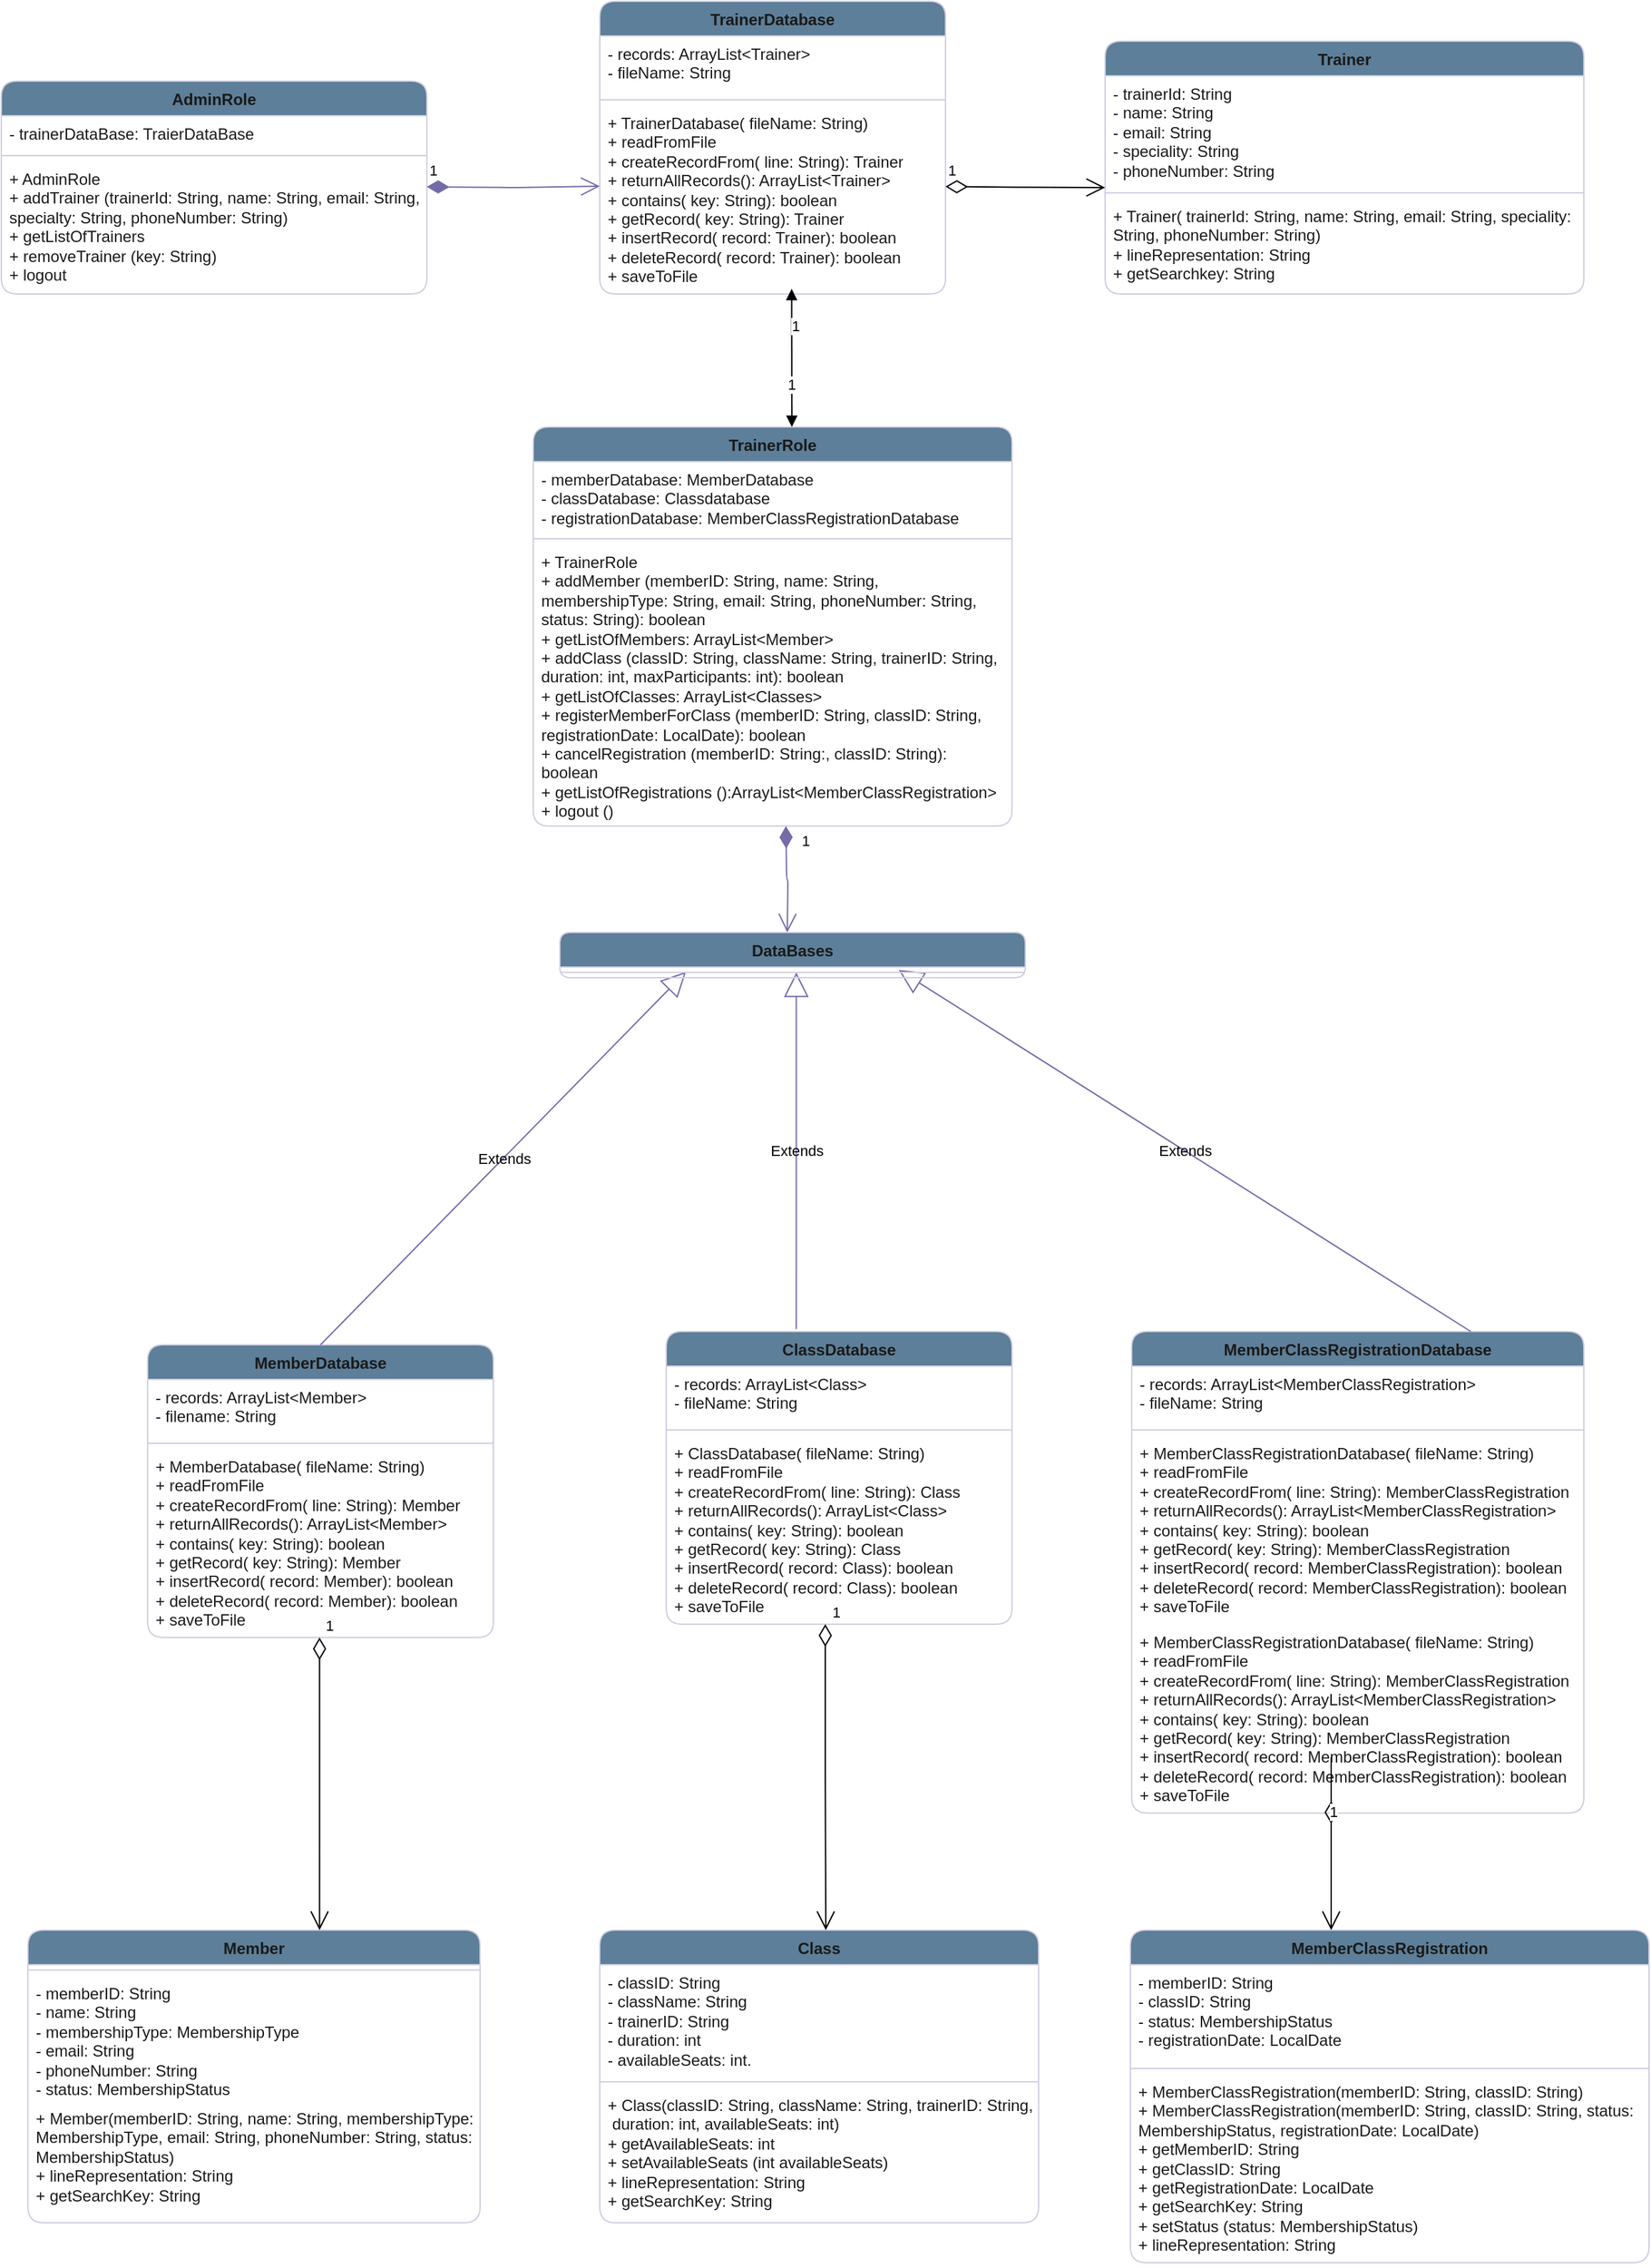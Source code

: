 <mxfile version="24.8.3">
  <diagram name="Page-1" id="uNXpM8GX55VVOr5tb7Le">
    <mxGraphModel dx="2327" dy="796" grid="1" gridSize="10" guides="1" tooltips="1" connect="1" arrows="1" fold="1" page="1" pageScale="1" pageWidth="827" pageHeight="1169" math="0" shadow="0">
      <root>
        <mxCell id="0" />
        <mxCell id="1" parent="0" />
        <mxCell id="aKMdua-5Uy_HJUvLc1qy-1" value="Trainer" style="swimlane;fontStyle=1;align=center;verticalAlign=top;childLayout=stackLayout;horizontal=1;startSize=26;horizontalStack=0;resizeParent=1;resizeParentMax=0;resizeLast=0;collapsible=1;marginBottom=0;whiteSpace=wrap;html=1;labelBackgroundColor=none;fillColor=#5D7F99;strokeColor=#D0CEE2;fontColor=#1A1A1A;rounded=1;" parent="1" vertex="1">
          <mxGeometry x="200" y="50" width="360" height="190" as="geometry" />
        </mxCell>
        <mxCell id="aKMdua-5Uy_HJUvLc1qy-2" value="- trainerId: String&lt;div&gt;- name: String&lt;/div&gt;&lt;div&gt;- email: String&lt;/div&gt;&lt;div&gt;- speciality: String&lt;/div&gt;&lt;div&gt;- phoneNumber: String&lt;/div&gt;" style="text;strokeColor=none;fillColor=none;align=left;verticalAlign=top;spacingLeft=4;spacingRight=4;overflow=hidden;rotatable=0;points=[[0,0.5],[1,0.5]];portConstraint=eastwest;whiteSpace=wrap;html=1;labelBackgroundColor=none;fontColor=#1A1A1A;rounded=1;" parent="aKMdua-5Uy_HJUvLc1qy-1" vertex="1">
          <mxGeometry y="26" width="360" height="84" as="geometry" />
        </mxCell>
        <mxCell id="aKMdua-5Uy_HJUvLc1qy-3" value="" style="line;strokeWidth=1;fillColor=none;align=left;verticalAlign=middle;spacingTop=-1;spacingLeft=3;spacingRight=3;rotatable=0;labelPosition=right;points=[];portConstraint=eastwest;strokeColor=#D0CEE2;labelBackgroundColor=none;fontColor=#1A1A1A;rounded=1;" parent="aKMdua-5Uy_HJUvLc1qy-1" vertex="1">
          <mxGeometry y="110" width="360" height="8" as="geometry" />
        </mxCell>
        <mxCell id="aKMdua-5Uy_HJUvLc1qy-4" value="+ Trainer( trainerId: String,&amp;nbsp;&lt;span style=&quot;background-color: initial;&quot;&gt;name: String,&amp;nbsp;&lt;/span&gt;&lt;span style=&quot;background-color: initial;&quot;&gt;email: String,&amp;nbsp;&lt;/span&gt;&lt;span style=&quot;background-color: initial;&quot;&gt;speciality: String,&amp;nbsp;&lt;/span&gt;&lt;span style=&quot;background-color: initial;&quot;&gt;phoneNumber: String)&lt;/span&gt;&lt;div&gt;&lt;span style=&quot;background-color: initial;&quot;&gt;+ lineRepresentation: String&lt;/span&gt;&lt;/div&gt;&lt;div&gt;&lt;span style=&quot;background-color: initial;&quot;&gt;+ getSearchkey: String&lt;/span&gt;&lt;/div&gt;" style="text;strokeColor=none;fillColor=none;align=left;verticalAlign=top;spacingLeft=4;spacingRight=4;overflow=hidden;rotatable=0;points=[[0,0.5],[1,0.5]];portConstraint=eastwest;whiteSpace=wrap;html=1;labelBackgroundColor=none;fontColor=#1A1A1A;rounded=1;" parent="aKMdua-5Uy_HJUvLc1qy-1" vertex="1">
          <mxGeometry y="118" width="360" height="72" as="geometry" />
        </mxCell>
        <mxCell id="aKMdua-5Uy_HJUvLc1qy-5" value="TrainerDatabase" style="swimlane;fontStyle=1;align=center;verticalAlign=top;childLayout=stackLayout;horizontal=1;startSize=26;horizontalStack=0;resizeParent=1;resizeParentMax=0;resizeLast=0;collapsible=1;marginBottom=0;whiteSpace=wrap;html=1;labelBackgroundColor=none;fillColor=#5D7F99;strokeColor=#D0CEE2;fontColor=#1A1A1A;rounded=1;" parent="1" vertex="1">
          <mxGeometry x="-180" y="20" width="260" height="220" as="geometry" />
        </mxCell>
        <mxCell id="aKMdua-5Uy_HJUvLc1qy-6" value="- records: ArrayList&amp;lt;Trainer&amp;gt;&lt;div&gt;- fileName: String&lt;/div&gt;" style="text;strokeColor=none;fillColor=none;align=left;verticalAlign=top;spacingLeft=4;spacingRight=4;overflow=hidden;rotatable=0;points=[[0,0.5],[1,0.5]];portConstraint=eastwest;whiteSpace=wrap;html=1;labelBackgroundColor=none;fontColor=#1A1A1A;rounded=1;" parent="aKMdua-5Uy_HJUvLc1qy-5" vertex="1">
          <mxGeometry y="26" width="260" height="44" as="geometry" />
        </mxCell>
        <mxCell id="aKMdua-5Uy_HJUvLc1qy-7" value="" style="line;strokeWidth=1;fillColor=none;align=left;verticalAlign=middle;spacingTop=-1;spacingLeft=3;spacingRight=3;rotatable=0;labelPosition=right;points=[];portConstraint=eastwest;strokeColor=#D0CEE2;labelBackgroundColor=none;fontColor=#1A1A1A;rounded=1;" parent="aKMdua-5Uy_HJUvLc1qy-5" vertex="1">
          <mxGeometry y="70" width="260" height="8" as="geometry" />
        </mxCell>
        <mxCell id="aKMdua-5Uy_HJUvLc1qy-8" value="+ TrainerDatabase( fileName: String)&lt;div&gt;+ readFromFile&lt;/div&gt;&lt;div&gt;+ createRecordFrom( line: String): Trainer&lt;/div&gt;&lt;div&gt;+ returnAllRecords(): ArrayList&amp;lt;Trainer&lt;span style=&quot;background-color: initial;&quot;&gt;&amp;gt;&lt;/span&gt;&lt;/div&gt;&lt;div&gt;+ contains( key: String): boolean&lt;/div&gt;&lt;div&gt;+ getRecord( key: String): Trainer&lt;/div&gt;&lt;div&gt;+ insertRecord( record: Trainer): boolean&lt;/div&gt;&lt;div&gt;+ deleteRecord( record: Trainer): boolean&lt;/div&gt;&lt;div&gt;+ saveToFile&lt;/div&gt;" style="text;strokeColor=none;fillColor=none;align=left;verticalAlign=top;spacingLeft=4;spacingRight=4;overflow=hidden;rotatable=0;points=[[0,0.5],[1,0.5]];portConstraint=eastwest;whiteSpace=wrap;html=1;labelBackgroundColor=none;fontColor=#1A1A1A;rounded=1;" parent="aKMdua-5Uy_HJUvLc1qy-5" vertex="1">
          <mxGeometry y="78" width="260" height="142" as="geometry" />
        </mxCell>
        <mxCell id="aKMdua-5Uy_HJUvLc1qy-9" value="AdminRole" style="swimlane;fontStyle=1;align=center;verticalAlign=top;childLayout=stackLayout;horizontal=1;startSize=26;horizontalStack=0;resizeParent=1;resizeParentMax=0;resizeLast=0;collapsible=1;marginBottom=0;whiteSpace=wrap;html=1;labelBackgroundColor=none;fillColor=#5D7F99;strokeColor=#D0CEE2;fontColor=#1A1A1A;rounded=1;" parent="1" vertex="1">
          <mxGeometry x="-630" y="80" width="320" height="160" as="geometry" />
        </mxCell>
        <mxCell id="aKMdua-5Uy_HJUvLc1qy-10" value="- trainerDataBase: TraierDataBase" style="text;strokeColor=none;fillColor=none;align=left;verticalAlign=top;spacingLeft=4;spacingRight=4;overflow=hidden;rotatable=0;points=[[0,0.5],[1,0.5]];portConstraint=eastwest;whiteSpace=wrap;html=1;labelBackgroundColor=none;fontColor=#1A1A1A;rounded=1;" parent="aKMdua-5Uy_HJUvLc1qy-9" vertex="1">
          <mxGeometry y="26" width="320" height="26" as="geometry" />
        </mxCell>
        <mxCell id="aKMdua-5Uy_HJUvLc1qy-11" value="" style="line;strokeWidth=1;fillColor=none;align=left;verticalAlign=middle;spacingTop=-1;spacingLeft=3;spacingRight=3;rotatable=0;labelPosition=right;points=[];portConstraint=eastwest;strokeColor=#D0CEE2;labelBackgroundColor=none;fontColor=#1A1A1A;rounded=1;" parent="aKMdua-5Uy_HJUvLc1qy-9" vertex="1">
          <mxGeometry y="52" width="320" height="8" as="geometry" />
        </mxCell>
        <mxCell id="aKMdua-5Uy_HJUvLc1qy-12" value="&lt;div&gt;+ AdminRole&lt;/div&gt;+&amp;nbsp;&lt;span style=&quot;background-color: initial;&quot;&gt;addTrainer (trainerId: String, name: String, email: String, specialty: String, &lt;/span&gt;&lt;span style=&quot;background-color: initial;&quot;&gt;phoneNumber: String)&lt;/span&gt;&lt;div&gt;&lt;span style=&quot;background-color: initial;&quot;&gt;+ getListOfTrainers&lt;br&gt;&lt;/span&gt;&lt;/div&gt;&lt;div&gt;&lt;span style=&quot;background-color: initial;&quot;&gt;+ removeTrainer (key: String)&lt;br&gt;&lt;/span&gt;&lt;/div&gt;&lt;div&gt;&lt;span style=&quot;background-color: initial;&quot;&gt;+&amp;nbsp;&lt;/span&gt;&lt;span style=&quot;background-color: initial;&quot;&gt;logout&lt;/span&gt;&lt;/div&gt;" style="text;strokeColor=none;fillColor=none;align=left;verticalAlign=top;spacingLeft=4;spacingRight=4;overflow=hidden;rotatable=0;points=[[0,0.5],[1,0.5]];portConstraint=eastwest;whiteSpace=wrap;html=1;labelBackgroundColor=none;fontColor=#1A1A1A;rounded=1;" parent="aKMdua-5Uy_HJUvLc1qy-9" vertex="1">
          <mxGeometry y="60" width="320" height="100" as="geometry" />
        </mxCell>
        <mxCell id="aKMdua-5Uy_HJUvLc1qy-13" value="Member" style="swimlane;fontStyle=1;align=center;verticalAlign=top;childLayout=stackLayout;horizontal=1;startSize=26;horizontalStack=0;resizeParent=1;resizeParentMax=0;resizeLast=0;collapsible=1;marginBottom=0;whiteSpace=wrap;html=1;labelBackgroundColor=none;fillColor=#5D7F99;strokeColor=#D0CEE2;fontColor=#1A1A1A;rounded=1;" parent="1" vertex="1">
          <mxGeometry x="-610" y="1470" width="340" height="220" as="geometry" />
        </mxCell>
        <mxCell id="aKMdua-5Uy_HJUvLc1qy-15" value="" style="line;strokeWidth=1;fillColor=none;align=left;verticalAlign=middle;spacingTop=-1;spacingLeft=3;spacingRight=3;rotatable=0;labelPosition=right;points=[];portConstraint=eastwest;strokeColor=#D0CEE2;labelBackgroundColor=none;fontColor=#1A1A1A;rounded=1;" parent="aKMdua-5Uy_HJUvLc1qy-13" vertex="1">
          <mxGeometry y="26" width="340" height="8" as="geometry" />
        </mxCell>
        <mxCell id="aKMdua-5Uy_HJUvLc1qy-14" value="-&amp;nbsp;memberID: String&lt;div&gt;- name: String&lt;/div&gt;&lt;div&gt;- membershipType: MembershipType&lt;/div&gt;&lt;div&gt;- email: String&lt;/div&gt;&lt;div&gt;- phoneNumber: String&lt;/div&gt;&lt;div&gt;- status: MembershipStatus&lt;/div&gt;" style="text;strokeColor=none;fillColor=none;align=left;verticalAlign=top;spacingLeft=4;spacingRight=4;overflow=hidden;rotatable=0;points=[[0,0.5],[1,0.5]];portConstraint=eastwest;whiteSpace=wrap;html=1;labelBackgroundColor=none;fontColor=#1A1A1A;rounded=1;" parent="aKMdua-5Uy_HJUvLc1qy-13" vertex="1">
          <mxGeometry y="34" width="340" height="94" as="geometry" />
        </mxCell>
        <mxCell id="aKMdua-5Uy_HJUvLc1qy-16" value="&lt;div&gt;+ Member(&lt;span style=&quot;background-color: initial;&quot;&gt;memberID: String,&amp;nbsp;&lt;/span&gt;&lt;span style=&quot;background-color: initial;&quot;&gt;name: String,&amp;nbsp;&lt;/span&gt;&lt;span style=&quot;background-color: initial;&quot;&gt;membershipType: MembershipType,&amp;nbsp;&lt;/span&gt;&lt;span style=&quot;background-color: initial;&quot;&gt;email: String,&amp;nbsp;&lt;/span&gt;&lt;span style=&quot;background-color: initial;&quot;&gt;phoneNumber: String,&amp;nbsp;&lt;/span&gt;&lt;span style=&quot;background-color: initial;&quot;&gt;status: MembershipStatus)&lt;/span&gt;&lt;/div&gt;+&amp;nbsp;lineRepresentation: String&lt;div&gt;+&amp;nbsp;getSearchKey: String&lt;/div&gt;" style="text;strokeColor=none;fillColor=none;align=left;verticalAlign=top;spacingLeft=4;spacingRight=4;overflow=hidden;rotatable=0;points=[[0,0.5],[1,0.5]];portConstraint=eastwest;whiteSpace=wrap;html=1;labelBackgroundColor=none;fontColor=#1A1A1A;rounded=1;" parent="aKMdua-5Uy_HJUvLc1qy-13" vertex="1">
          <mxGeometry y="128" width="340" height="92" as="geometry" />
        </mxCell>
        <mxCell id="aKMdua-5Uy_HJUvLc1qy-18" value="MemberDatabase" style="swimlane;fontStyle=1;align=center;verticalAlign=top;childLayout=stackLayout;horizontal=1;startSize=26;horizontalStack=0;resizeParent=1;resizeParentMax=0;resizeLast=0;collapsible=1;marginBottom=0;whiteSpace=wrap;html=1;labelBackgroundColor=none;fillColor=#5D7F99;strokeColor=#D0CEE2;fontColor=#1A1A1A;rounded=1;" parent="1" vertex="1">
          <mxGeometry x="-520" y="1030" width="260" height="220" as="geometry" />
        </mxCell>
        <mxCell id="aKMdua-5Uy_HJUvLc1qy-19" value="- records: ArrayList&amp;lt;Member&amp;gt;&lt;div&gt;- filename: String&lt;/div&gt;" style="text;strokeColor=none;fillColor=none;align=left;verticalAlign=top;spacingLeft=4;spacingRight=4;overflow=hidden;rotatable=0;points=[[0,0.5],[1,0.5]];portConstraint=eastwest;whiteSpace=wrap;html=1;labelBackgroundColor=none;fontColor=#1A1A1A;rounded=1;" parent="aKMdua-5Uy_HJUvLc1qy-18" vertex="1">
          <mxGeometry y="26" width="260" height="44" as="geometry" />
        </mxCell>
        <mxCell id="aKMdua-5Uy_HJUvLc1qy-20" value="" style="line;strokeWidth=1;fillColor=none;align=left;verticalAlign=middle;spacingTop=-1;spacingLeft=3;spacingRight=3;rotatable=0;labelPosition=right;points=[];portConstraint=eastwest;strokeColor=#D0CEE2;labelBackgroundColor=none;fontColor=#1A1A1A;rounded=1;" parent="aKMdua-5Uy_HJUvLc1qy-18" vertex="1">
          <mxGeometry y="70" width="260" height="8" as="geometry" />
        </mxCell>
        <mxCell id="aKMdua-5Uy_HJUvLc1qy-21" value="+ MemberDatabase( fileName: String)&lt;div&gt;+ readFromFile&lt;/div&gt;&lt;div&gt;+ createRecordFrom( line: String): Member&lt;/div&gt;&lt;div&gt;+ returnAllRecords(): ArrayList&amp;lt;Member&lt;span style=&quot;background-color: initial;&quot;&gt;&amp;gt;&lt;/span&gt;&lt;/div&gt;&lt;div&gt;+ contains( key: String): boolean&lt;/div&gt;&lt;div&gt;+ getRecord( key: String): Member&lt;/div&gt;&lt;div&gt;+ insertRecord( record: Member): boolean&lt;/div&gt;&lt;div&gt;+ deleteRecord( record: Member): boolean&lt;/div&gt;&lt;div&gt;+ saveToFile&lt;/div&gt;" style="text;strokeColor=none;fillColor=none;align=left;verticalAlign=top;spacingLeft=4;spacingRight=4;overflow=hidden;rotatable=0;points=[[0,0.5],[1,0.5]];portConstraint=eastwest;whiteSpace=wrap;html=1;labelBackgroundColor=none;fontColor=#1A1A1A;rounded=1;" parent="aKMdua-5Uy_HJUvLc1qy-18" vertex="1">
          <mxGeometry y="78" width="260" height="142" as="geometry" />
        </mxCell>
        <mxCell id="aKMdua-5Uy_HJUvLc1qy-22" value="Class" style="swimlane;fontStyle=1;align=center;verticalAlign=top;childLayout=stackLayout;horizontal=1;startSize=26;horizontalStack=0;resizeParent=1;resizeParentMax=0;resizeLast=0;collapsible=1;marginBottom=0;whiteSpace=wrap;html=1;labelBackgroundColor=none;fillColor=#5D7F99;strokeColor=#D0CEE2;fontColor=#1A1A1A;rounded=1;" parent="1" vertex="1">
          <mxGeometry x="-180" y="1470" width="330" height="220" as="geometry" />
        </mxCell>
        <mxCell id="aKMdua-5Uy_HJUvLc1qy-23" value="&lt;div&gt;- classID:&amp;nbsp;String&lt;/div&gt;&lt;div&gt;- className:&amp;nbsp;String&lt;/div&gt;&lt;div&gt;- trainerID:&amp;nbsp;String&lt;/div&gt;&lt;div&gt;- duration: int&lt;/div&gt;&lt;div&gt;- availableSeats: int.&lt;/div&gt;" style="text;strokeColor=none;fillColor=none;align=left;verticalAlign=top;spacingLeft=4;spacingRight=4;overflow=hidden;rotatable=0;points=[[0,0.5],[1,0.5]];portConstraint=eastwest;whiteSpace=wrap;html=1;labelBackgroundColor=none;fontColor=#1A1A1A;rounded=1;" parent="aKMdua-5Uy_HJUvLc1qy-22" vertex="1">
          <mxGeometry y="26" width="330" height="84" as="geometry" />
        </mxCell>
        <mxCell id="aKMdua-5Uy_HJUvLc1qy-24" value="" style="line;strokeWidth=1;fillColor=none;align=left;verticalAlign=middle;spacingTop=-1;spacingLeft=3;spacingRight=3;rotatable=0;labelPosition=right;points=[];portConstraint=eastwest;strokeColor=#D0CEE2;labelBackgroundColor=none;fontColor=#1A1A1A;rounded=1;" parent="aKMdua-5Uy_HJUvLc1qy-22" vertex="1">
          <mxGeometry y="110" width="330" height="8" as="geometry" />
        </mxCell>
        <mxCell id="aKMdua-5Uy_HJUvLc1qy-25" value="&lt;div&gt;+ Class(&lt;span style=&quot;background-color: initial;&quot;&gt;classID:&amp;nbsp;String,&amp;nbsp;&lt;/span&gt;&lt;span style=&quot;background-color: initial;&quot;&gt;className:&amp;nbsp;String,&amp;nbsp;&lt;/span&gt;&lt;span style=&quot;background-color: initial;&quot;&gt;trainerID:&amp;nbsp;String,&lt;/span&gt;&lt;/div&gt;&lt;div&gt;&lt;span style=&quot;background-color: initial;&quot;&gt;&amp;nbsp;duration: int,&amp;nbsp;&lt;/span&gt;&lt;span style=&quot;background-color: initial;&quot;&gt;availableSeats: int)&lt;/span&gt;&lt;/div&gt;+&amp;nbsp;getAvailableSeats: int&lt;div&gt;+&amp;nbsp;setAvailableSeats (int availableSeats)&lt;/div&gt;&lt;div&gt;+&amp;nbsp;lineRepresentation: String&lt;/div&gt;&lt;div&gt;+&amp;nbsp;getSearchKey: String&lt;/div&gt;" style="text;strokeColor=none;fillColor=none;align=left;verticalAlign=top;spacingLeft=4;spacingRight=4;overflow=hidden;rotatable=0;points=[[0,0.5],[1,0.5]];portConstraint=eastwest;whiteSpace=wrap;html=1;labelBackgroundColor=none;fontColor=#1A1A1A;rounded=1;" parent="aKMdua-5Uy_HJUvLc1qy-22" vertex="1">
          <mxGeometry y="118" width="330" height="102" as="geometry" />
        </mxCell>
        <mxCell id="aKMdua-5Uy_HJUvLc1qy-26" value="ClassDatabase" style="swimlane;fontStyle=1;align=center;verticalAlign=top;childLayout=stackLayout;horizontal=1;startSize=26;horizontalStack=0;resizeParent=1;resizeParentMax=0;resizeLast=0;collapsible=1;marginBottom=0;whiteSpace=wrap;html=1;labelBackgroundColor=none;fillColor=#5D7F99;strokeColor=#D0CEE2;fontColor=#1A1A1A;rounded=1;" parent="1" vertex="1">
          <mxGeometry x="-130" y="1020" width="260" height="220" as="geometry" />
        </mxCell>
        <mxCell id="aKMdua-5Uy_HJUvLc1qy-27" value="- records: ArrayList&amp;lt;Class&amp;gt;&lt;div&gt;- fileName: String&lt;/div&gt;" style="text;strokeColor=none;fillColor=none;align=left;verticalAlign=top;spacingLeft=4;spacingRight=4;overflow=hidden;rotatable=0;points=[[0,0.5],[1,0.5]];portConstraint=eastwest;whiteSpace=wrap;html=1;labelBackgroundColor=none;fontColor=#1A1A1A;rounded=1;" parent="aKMdua-5Uy_HJUvLc1qy-26" vertex="1">
          <mxGeometry y="26" width="260" height="44" as="geometry" />
        </mxCell>
        <mxCell id="aKMdua-5Uy_HJUvLc1qy-28" value="" style="line;strokeWidth=1;fillColor=none;align=left;verticalAlign=middle;spacingTop=-1;spacingLeft=3;spacingRight=3;rotatable=0;labelPosition=right;points=[];portConstraint=eastwest;strokeColor=#D0CEE2;labelBackgroundColor=none;fontColor=#1A1A1A;rounded=1;" parent="aKMdua-5Uy_HJUvLc1qy-26" vertex="1">
          <mxGeometry y="70" width="260" height="8" as="geometry" />
        </mxCell>
        <mxCell id="aKMdua-5Uy_HJUvLc1qy-29" value="+ ClassDatabase( fileName: String)&lt;div&gt;+ readFromFile&lt;/div&gt;&lt;div&gt;+ createRecordFrom( line: String): Class&lt;/div&gt;&lt;div&gt;+ returnAllRecords(): ArrayList&amp;lt;Class&lt;span style=&quot;background-color: initial;&quot;&gt;&amp;gt;&lt;/span&gt;&lt;/div&gt;&lt;div&gt;+ contains( key: String): boolean&lt;/div&gt;&lt;div&gt;+ getRecord( key: String): Class&lt;/div&gt;&lt;div&gt;+ insertRecord( record: Class): boolean&lt;/div&gt;&lt;div&gt;+ deleteRecord( record: Class): boolean&lt;/div&gt;&lt;div&gt;+ saveToFile&lt;/div&gt;" style="text;strokeColor=none;fillColor=none;align=left;verticalAlign=top;spacingLeft=4;spacingRight=4;overflow=hidden;rotatable=0;points=[[0,0.5],[1,0.5]];portConstraint=eastwest;whiteSpace=wrap;html=1;labelBackgroundColor=none;fontColor=#1A1A1A;rounded=1;" parent="aKMdua-5Uy_HJUvLc1qy-26" vertex="1">
          <mxGeometry y="78" width="260" height="142" as="geometry" />
        </mxCell>
        <mxCell id="aKMdua-5Uy_HJUvLc1qy-30" value="MemberClassRegistration" style="swimlane;fontStyle=1;align=center;verticalAlign=top;childLayout=stackLayout;horizontal=1;startSize=26;horizontalStack=0;resizeParent=1;resizeParentMax=0;resizeLast=0;collapsible=1;marginBottom=0;whiteSpace=wrap;html=1;labelBackgroundColor=none;fillColor=#5D7F99;strokeColor=#D0CEE2;fontColor=#1A1A1A;rounded=1;" parent="1" vertex="1">
          <mxGeometry x="219" y="1470" width="390" height="250" as="geometry" />
        </mxCell>
        <mxCell id="aKMdua-5Uy_HJUvLc1qy-31" value="-&amp;nbsp;memberID:&amp;nbsp;String&lt;div&gt;- classID:&amp;nbsp;String&lt;div&gt;- status: MembershipStatus&lt;/div&gt;&lt;/div&gt;&lt;div&gt;- registrationDate: LocalDate&lt;br&gt;&lt;/div&gt;" style="text;strokeColor=none;fillColor=none;align=left;verticalAlign=top;spacingLeft=4;spacingRight=4;overflow=hidden;rotatable=0;points=[[0,0.5],[1,0.5]];portConstraint=eastwest;whiteSpace=wrap;html=1;labelBackgroundColor=none;fontColor=#1A1A1A;rounded=1;" parent="aKMdua-5Uy_HJUvLc1qy-30" vertex="1">
          <mxGeometry y="26" width="390" height="74" as="geometry" />
        </mxCell>
        <mxCell id="aKMdua-5Uy_HJUvLc1qy-32" value="" style="line;strokeWidth=1;fillColor=none;align=left;verticalAlign=middle;spacingTop=-1;spacingLeft=3;spacingRight=3;rotatable=0;labelPosition=right;points=[];portConstraint=eastwest;strokeColor=#D0CEE2;labelBackgroundColor=none;fontColor=#1A1A1A;rounded=1;" parent="aKMdua-5Uy_HJUvLc1qy-30" vertex="1">
          <mxGeometry y="100" width="390" height="8" as="geometry" />
        </mxCell>
        <mxCell id="aKMdua-5Uy_HJUvLc1qy-33" value="&lt;div style=&quot;&quot;&gt;+ MemberClassRegistration(&lt;span style=&quot;background-color: initial;&quot;&gt;memberID:&amp;nbsp;String,&amp;nbsp;&lt;/span&gt;&lt;span style=&quot;background-color: initial;&quot;&gt;classID:&amp;nbsp;String)&lt;/span&gt;&lt;/div&gt;&lt;div style=&quot;&quot;&gt;&lt;div&gt;+ MemberClassRegistration(&lt;span style=&quot;background-color: initial;&quot;&gt;memberID:&amp;nbsp;String,&amp;nbsp;&lt;/span&gt;&lt;span style=&quot;background-color: initial;&quot;&gt;classID:&amp;nbsp;String,&amp;nbsp;&lt;/span&gt;&lt;span style=&quot;background-color: initial;&quot;&gt;status: MembershipStatus,&amp;nbsp;&lt;/span&gt;&lt;span style=&quot;background-color: initial;&quot;&gt;registrationDate: LocalDate&lt;/span&gt;&lt;span style=&quot;background-color: initial;&quot;&gt;)&lt;/span&gt;&lt;/div&gt;&lt;div&gt;&lt;span style=&quot;background-color: initial;&quot;&gt;+&amp;nbsp;&lt;/span&gt;&lt;span style=&quot;background-color: initial;&quot;&gt;getMemberID: String&lt;/span&gt;&lt;/div&gt;&lt;div&gt;+ getClassID: String&lt;/div&gt;&lt;div&gt;&lt;span style=&quot;background-color: initial;&quot;&gt;+ getRegistrationDate: LocalDate&amp;nbsp;&lt;/span&gt;&lt;/div&gt;&lt;div&gt;+ getSearchKey: String&lt;/div&gt;&lt;div&gt;+ setStatus (status: MembershipStatus)&amp;nbsp;&lt;/div&gt;&lt;div&gt;&lt;span style=&quot;background-color: initial;&quot;&gt;+ lineRepresentation: String&lt;/span&gt;&lt;/div&gt;&lt;/div&gt;&lt;div style=&quot;&quot;&gt;&lt;br&gt;&lt;/div&gt;" style="text;strokeColor=none;fillColor=none;align=left;verticalAlign=top;spacingLeft=4;spacingRight=4;overflow=hidden;rotatable=0;points=[[0,0.5],[1,0.5]];portConstraint=eastwest;whiteSpace=wrap;html=1;labelBackgroundColor=none;fontColor=#1A1A1A;rounded=1;" parent="aKMdua-5Uy_HJUvLc1qy-30" vertex="1">
          <mxGeometry y="108" width="390" height="142" as="geometry" />
        </mxCell>
        <mxCell id="aKMdua-5Uy_HJUvLc1qy-34" value="MemberClassRegistrationDatabase" style="swimlane;fontStyle=1;align=center;verticalAlign=top;childLayout=stackLayout;horizontal=1;startSize=26;horizontalStack=0;resizeParent=1;resizeParentMax=0;resizeLast=0;collapsible=1;marginBottom=0;whiteSpace=wrap;html=1;labelBackgroundColor=none;fillColor=#5D7F99;strokeColor=#D0CEE2;fontColor=#1A1A1A;rounded=1;" parent="1" vertex="1">
          <mxGeometry x="220" y="1020" width="340" height="362" as="geometry" />
        </mxCell>
        <mxCell id="aKMdua-5Uy_HJUvLc1qy-35" value="- records: ArrayList&amp;lt;MemberClassRegistration&amp;gt;&lt;div&gt;- fileName: String&lt;/div&gt;" style="text;strokeColor=none;fillColor=none;align=left;verticalAlign=top;spacingLeft=4;spacingRight=4;overflow=hidden;rotatable=0;points=[[0,0.5],[1,0.5]];portConstraint=eastwest;whiteSpace=wrap;html=1;labelBackgroundColor=none;fontColor=#1A1A1A;rounded=1;" parent="aKMdua-5Uy_HJUvLc1qy-34" vertex="1">
          <mxGeometry y="26" width="340" height="44" as="geometry" />
        </mxCell>
        <mxCell id="aKMdua-5Uy_HJUvLc1qy-36" value="" style="line;strokeWidth=1;fillColor=none;align=left;verticalAlign=middle;spacingTop=-1;spacingLeft=3;spacingRight=3;rotatable=0;labelPosition=right;points=[];portConstraint=eastwest;strokeColor=#D0CEE2;labelBackgroundColor=none;fontColor=#1A1A1A;rounded=1;" parent="aKMdua-5Uy_HJUvLc1qy-34" vertex="1">
          <mxGeometry y="70" width="340" height="8" as="geometry" />
        </mxCell>
        <mxCell id="aKMdua-5Uy_HJUvLc1qy-37" value="+ MemberClassRegistrationDatabase( fileName: String)&lt;div&gt;+ readFromFile&lt;/div&gt;&lt;div&gt;+ createRecordFrom( line: String):&amp;nbsp;&lt;span style=&quot;background-color: initial;&quot;&gt;MemberClassRegistration&lt;/span&gt;&lt;/div&gt;&lt;div&gt;+ returnAllRecords(): ArrayList&amp;lt;&lt;span style=&quot;background-color: initial;&quot;&gt;MemberClassRegistration&lt;/span&gt;&lt;span style=&quot;background-color: initial;&quot;&gt;&amp;gt;&lt;/span&gt;&lt;/div&gt;&lt;div&gt;+ contains( key: String): boolean&lt;/div&gt;&lt;div&gt;+ getRecord( key: String):&amp;nbsp;&lt;span style=&quot;background-color: initial;&quot;&gt;MemberClassRegistration&lt;/span&gt;&lt;/div&gt;&lt;div&gt;+ insertRecord( record: MemberClassRegistration): boolean&lt;/div&gt;&lt;div&gt;+ deleteRecord( record: MemberClassRegistration): boolean&lt;/div&gt;&lt;div&gt;+ saveToFile&lt;/div&gt;" style="text;strokeColor=none;fillColor=none;align=left;verticalAlign=top;spacingLeft=4;spacingRight=4;overflow=hidden;rotatable=0;points=[[0,0.5],[1,0.5]];portConstraint=eastwest;whiteSpace=wrap;html=1;labelBackgroundColor=none;fontColor=#1A1A1A;rounded=1;" parent="aKMdua-5Uy_HJUvLc1qy-34" vertex="1">
          <mxGeometry y="78" width="340" height="142" as="geometry" />
        </mxCell>
        <mxCell id="q00j8vEAsBJCaMF-4gGI-2" value="+ MemberClassRegistrationDatabase( fileName: String)&lt;div&gt;+ readFromFile&lt;/div&gt;&lt;div&gt;+ createRecordFrom( line: String):&amp;nbsp;&lt;span style=&quot;background-color: initial;&quot;&gt;MemberClassRegistration&lt;/span&gt;&lt;/div&gt;&lt;div&gt;+ returnAllRecords(): ArrayList&amp;lt;&lt;span style=&quot;background-color: initial;&quot;&gt;MemberClassRegistration&lt;/span&gt;&lt;span style=&quot;background-color: initial;&quot;&gt;&amp;gt;&lt;/span&gt;&lt;/div&gt;&lt;div&gt;+ contains( key: String): boolean&lt;/div&gt;&lt;div&gt;+ getRecord( key: String):&amp;nbsp;&lt;span style=&quot;background-color: initial;&quot;&gt;MemberClassRegistration&lt;/span&gt;&lt;/div&gt;&lt;div&gt;+ insertRecord( record: MemberClassRegistration): boolean&lt;/div&gt;&lt;div&gt;+ deleteRecord( record: MemberClassRegistration): boolean&lt;/div&gt;&lt;div&gt;+ saveToFile&lt;/div&gt;" style="text;strokeColor=none;fillColor=none;align=left;verticalAlign=top;spacingLeft=4;spacingRight=4;overflow=hidden;rotatable=0;points=[[0,0.5],[1,0.5]];portConstraint=eastwest;whiteSpace=wrap;html=1;labelBackgroundColor=none;fontColor=#1A1A1A;rounded=1;" parent="aKMdua-5Uy_HJUvLc1qy-34" vertex="1">
          <mxGeometry y="220" width="340" height="142" as="geometry" />
        </mxCell>
        <mxCell id="MHfqX0MKSJe0IbOkMQim-5" value="1" style="endArrow=open;html=1;endSize=12;startArrow=diamondThin;startSize=14;startFill=0;edgeStyle=orthogonalEdgeStyle;align=left;verticalAlign=bottom;rounded=0;" edge="1" parent="aKMdua-5Uy_HJUvLc1qy-34">
          <mxGeometry x="-1" y="3" relative="1" as="geometry">
            <mxPoint x="150" y="370" as="sourcePoint" />
            <mxPoint x="150" y="450" as="targetPoint" />
            <Array as="points">
              <mxPoint x="150" y="320" />
              <mxPoint x="150" y="320" />
            </Array>
          </mxGeometry>
        </mxCell>
        <mxCell id="aKMdua-5Uy_HJUvLc1qy-38" value="TrainerRole" style="swimlane;fontStyle=1;align=center;verticalAlign=top;childLayout=stackLayout;horizontal=1;startSize=26;horizontalStack=0;resizeParent=1;resizeParentMax=0;resizeLast=0;collapsible=1;marginBottom=0;whiteSpace=wrap;html=1;labelBackgroundColor=none;fillColor=#5D7F99;strokeColor=#D0CEE2;fontColor=#1A1A1A;rounded=1;" parent="1" vertex="1">
          <mxGeometry x="-230" y="340" width="360" height="300" as="geometry" />
        </mxCell>
        <mxCell id="aKMdua-5Uy_HJUvLc1qy-39" value="- memberDatabase: MemberDatabase&lt;div&gt;- classDatabase: Classdatabase&lt;/div&gt;&lt;div&gt;- registrationDatabase:&amp;nbsp;&lt;span style=&quot;text-align: center; background-color: initial;&quot;&gt;MemberClassRegistrationDatabase&lt;/span&gt;&lt;/div&gt;" style="text;strokeColor=none;fillColor=none;align=left;verticalAlign=top;spacingLeft=4;spacingRight=4;overflow=hidden;rotatable=0;points=[[0,0.5],[1,0.5]];portConstraint=eastwest;whiteSpace=wrap;html=1;labelBackgroundColor=none;fontColor=#1A1A1A;rounded=1;" parent="aKMdua-5Uy_HJUvLc1qy-38" vertex="1">
          <mxGeometry y="26" width="360" height="54" as="geometry" />
        </mxCell>
        <mxCell id="aKMdua-5Uy_HJUvLc1qy-40" value="" style="line;strokeWidth=1;fillColor=none;align=left;verticalAlign=middle;spacingTop=-1;spacingLeft=3;spacingRight=3;rotatable=0;labelPosition=right;points=[];portConstraint=eastwest;strokeColor=#D0CEE2;labelBackgroundColor=none;fontColor=#1A1A1A;rounded=1;" parent="aKMdua-5Uy_HJUvLc1qy-38" vertex="1">
          <mxGeometry y="80" width="360" height="8" as="geometry" />
        </mxCell>
        <mxCell id="aKMdua-5Uy_HJUvLc1qy-41" value="+ TrainerRole&lt;div&gt;+&amp;nbsp;&lt;span style=&quot;background-color: initial;&quot;&gt;addMember (memberID: String, name: String, membershipType: String, email: String, &lt;/span&gt;&lt;span style=&quot;background-color: initial;&quot;&gt;phoneNumber: String, status: String): boolean&lt;/span&gt;&lt;/div&gt;&lt;div&gt;&lt;span style=&quot;background-color: initial;&quot;&gt;+ getListOfMembers: ArrayList&amp;lt;Member&amp;gt;&lt;/span&gt;&lt;/div&gt;&lt;div&gt;&lt;span style=&quot;background-color: initial;&quot;&gt;+ addClass (classID: String, className: String, trainerID: String, duration: int,&amp;nbsp;&lt;/span&gt;&lt;span style=&quot;background-color: initial;&quot;&gt;maxParticipants: int): boolean&lt;/span&gt;&lt;/div&gt;&lt;div&gt;&lt;span style=&quot;background-color: initial;&quot;&gt;+ getListOfClasses: ArrayList&amp;lt;Classes&amp;gt;&lt;/span&gt;&lt;/div&gt;&lt;div&gt;&lt;span style=&quot;background-color: initial;&quot;&gt;&lt;div&gt;+ registerMemberForClass (memberID: String, classID: String, registrationDate: LocalDate): boolean&lt;/div&gt;&lt;div&gt;&lt;span style=&quot;background-color: initial;&quot;&gt;+ cancelRegistration (memberID: String:, classID: String): boolean&lt;/span&gt;&lt;/div&gt;&lt;div&gt;&lt;span style=&quot;background-color: initial;&quot;&gt;+ getListOfRegistrations ():ArrayList&amp;lt;MemberClassRegistration&amp;gt;&lt;/span&gt;&lt;/div&gt;&lt;div&gt;&lt;span style=&quot;background-color: initial;&quot;&gt;+ logout ()&lt;/span&gt;&lt;/div&gt;&lt;/span&gt;&lt;/div&gt;" style="text;strokeColor=none;fillColor=none;align=left;verticalAlign=top;spacingLeft=4;spacingRight=4;overflow=hidden;rotatable=0;points=[[0,0.5],[1,0.5]];portConstraint=eastwest;whiteSpace=wrap;html=1;labelBackgroundColor=none;fontColor=#1A1A1A;rounded=1;" parent="aKMdua-5Uy_HJUvLc1qy-38" vertex="1">
          <mxGeometry y="88" width="360" height="212" as="geometry" />
        </mxCell>
        <mxCell id="q00j8vEAsBJCaMF-4gGI-13" value="1" style="endArrow=open;html=1;endSize=12;startArrow=diamondThin;startSize=14;startFill=1;edgeStyle=orthogonalEdgeStyle;align=left;verticalAlign=bottom;rounded=1;labelBackgroundColor=none;strokeColor=#736CA8;fontColor=default;" parent="1" edge="1">
          <mxGeometry x="-1" y="3" relative="1" as="geometry">
            <mxPoint x="-310" y="159.47" as="sourcePoint" />
            <mxPoint x="-180" y="159" as="targetPoint" />
          </mxGeometry>
        </mxCell>
        <mxCell id="q00j8vEAsBJCaMF-4gGI-23" value="1" style="endArrow=open;html=1;endSize=12;startArrow=diamondThin;startSize=14;startFill=1;edgeStyle=orthogonalEdgeStyle;align=left;verticalAlign=bottom;rounded=1;labelBackgroundColor=none;strokeColor=#736CA8;fontColor=default;" parent="1" edge="1">
          <mxGeometry x="-0.503" y="10" relative="1" as="geometry">
            <mxPoint x="-40" y="639.998" as="sourcePoint" />
            <mxPoint x="-39" y="720" as="targetPoint" />
            <mxPoint as="offset" />
          </mxGeometry>
        </mxCell>
        <mxCell id="q00j8vEAsBJCaMF-4gGI-24" value="Extends" style="endArrow=block;endSize=16;endFill=0;html=1;rounded=1;exitX=0.5;exitY=0;exitDx=0;exitDy=0;entryX=0.271;entryY=0.446;entryDx=0;entryDy=0;labelBackgroundColor=none;strokeColor=#736CA8;fontColor=default;entryPerimeter=0;" parent="1" source="aKMdua-5Uy_HJUvLc1qy-18" target="q00j8vEAsBJCaMF-4gGI-52" edge="1">
          <mxGeometry width="160" relative="1" as="geometry">
            <mxPoint x="-400" y="950" as="sourcePoint" />
            <mxPoint x="-132.5" y="800" as="targetPoint" />
          </mxGeometry>
        </mxCell>
        <mxCell id="q00j8vEAsBJCaMF-4gGI-25" value="Extends" style="endArrow=block;endSize=16;endFill=0;html=1;rounded=1;exitX=0.376;exitY=-0.008;exitDx=0;exitDy=0;labelBackgroundColor=none;strokeColor=#736CA8;fontColor=default;exitPerimeter=0;entryX=0.508;entryY=0.5;entryDx=0;entryDy=0;entryPerimeter=0;" parent="1" source="aKMdua-5Uy_HJUvLc1qy-26" target="q00j8vEAsBJCaMF-4gGI-52" edge="1">
          <mxGeometry width="160" relative="1" as="geometry">
            <mxPoint x="-280" y="1040" as="sourcePoint" />
            <mxPoint x="-45" y="800" as="targetPoint" />
          </mxGeometry>
        </mxCell>
        <mxCell id="q00j8vEAsBJCaMF-4gGI-26" value="Extends" style="endArrow=block;endSize=16;endFill=0;html=1;rounded=1;exitX=0.75;exitY=0;exitDx=0;exitDy=0;entryX=0.728;entryY=0.268;entryDx=0;entryDy=0;labelBackgroundColor=none;strokeColor=#736CA8;fontColor=default;entryPerimeter=0;" parent="1" source="aKMdua-5Uy_HJUvLc1qy-34" target="q00j8vEAsBJCaMF-4gGI-52" edge="1">
          <mxGeometry width="160" relative="1" as="geometry">
            <mxPoint x="190" y="970" as="sourcePoint" />
            <mxPoint x="17.3" y="800" as="targetPoint" />
          </mxGeometry>
        </mxCell>
        <mxCell id="q00j8vEAsBJCaMF-4gGI-50" value="DataBases" style="swimlane;fontStyle=1;align=center;verticalAlign=top;childLayout=stackLayout;horizontal=1;startSize=26;horizontalStack=0;resizeParent=1;resizeParentMax=0;resizeLast=0;collapsible=1;marginBottom=0;whiteSpace=wrap;html=1;strokeColor=#D0CEE2;fontColor=#1A1A1A;fillColor=#5D7F99;rounded=1;" parent="1" vertex="1">
          <mxGeometry x="-210" y="720" width="350" height="34" as="geometry" />
        </mxCell>
        <mxCell id="q00j8vEAsBJCaMF-4gGI-52" value="" style="line;strokeWidth=1;fillColor=none;align=left;verticalAlign=middle;spacingTop=-1;spacingLeft=3;spacingRight=3;rotatable=0;labelPosition=right;points=[];portConstraint=eastwest;strokeColor=inherit;fontColor=#1A1A1A;rounded=1;" parent="q00j8vEAsBJCaMF-4gGI-50" vertex="1">
          <mxGeometry y="26" width="350" height="8" as="geometry" />
        </mxCell>
        <mxCell id="MHfqX0MKSJe0IbOkMQim-3" value="1" style="endArrow=open;html=1;endSize=12;startArrow=diamondThin;startSize=14;startFill=0;edgeStyle=orthogonalEdgeStyle;align=left;verticalAlign=bottom;rounded=0;exitX=0.46;exitY=1;exitDx=0;exitDy=0;exitPerimeter=0;" edge="1" parent="1" source="aKMdua-5Uy_HJUvLc1qy-29">
          <mxGeometry x="-1" y="3" relative="1" as="geometry">
            <mxPoint x="-70" y="1310" as="sourcePoint" />
            <mxPoint x="-10" y="1470" as="targetPoint" />
          </mxGeometry>
        </mxCell>
        <mxCell id="MHfqX0MKSJe0IbOkMQim-4" value="1" style="endArrow=open;html=1;endSize=12;startArrow=diamondThin;startSize=14;startFill=0;edgeStyle=orthogonalEdgeStyle;align=left;verticalAlign=bottom;rounded=0;exitX=0.46;exitY=1;exitDx=0;exitDy=0;exitPerimeter=0;" edge="1" parent="1">
          <mxGeometry x="-1" y="3" relative="1" as="geometry">
            <mxPoint x="-390.71" y="1250" as="sourcePoint" />
            <mxPoint x="-390.71" y="1470" as="targetPoint" />
            <Array as="points">
              <mxPoint x="-390.71" y="1370" />
              <mxPoint x="-390.71" y="1370" />
            </Array>
          </mxGeometry>
        </mxCell>
        <mxCell id="MHfqX0MKSJe0IbOkMQim-6" value="1" style="endArrow=open;html=1;endSize=12;startArrow=diamondThin;startSize=14;startFill=0;edgeStyle=orthogonalEdgeStyle;align=left;verticalAlign=bottom;rounded=0;" edge="1" parent="1">
          <mxGeometry x="-1" y="3" relative="1" as="geometry">
            <mxPoint x="80" y="159.29" as="sourcePoint" />
            <mxPoint x="200" y="160" as="targetPoint" />
          </mxGeometry>
        </mxCell>
        <mxCell id="MHfqX0MKSJe0IbOkMQim-7" value="" style="endArrow=block;startArrow=block;endFill=1;startFill=1;html=1;rounded=0;entryX=0.531;entryY=0.013;entryDx=0;entryDy=0;entryPerimeter=0;" edge="1" parent="1">
          <mxGeometry width="160" relative="1" as="geometry">
            <mxPoint x="-35.71" y="236.1" as="sourcePoint" />
            <mxPoint x="-35.55" y="340.0" as="targetPoint" />
            <Array as="points" />
          </mxGeometry>
        </mxCell>
        <mxCell id="MHfqX0MKSJe0IbOkMQim-8" value="1" style="edgeLabel;html=1;align=center;verticalAlign=middle;resizable=0;points=[];" vertex="1" connectable="0" parent="MHfqX0MKSJe0IbOkMQim-7">
          <mxGeometry x="-0.468" y="2" relative="1" as="geometry">
            <mxPoint as="offset" />
          </mxGeometry>
        </mxCell>
        <mxCell id="MHfqX0MKSJe0IbOkMQim-9" value="1" style="edgeLabel;html=1;align=center;verticalAlign=middle;resizable=0;points=[];" vertex="1" connectable="0" parent="MHfqX0MKSJe0IbOkMQim-7">
          <mxGeometry x="0.384" y="-1" relative="1" as="geometry">
            <mxPoint as="offset" />
          </mxGeometry>
        </mxCell>
      </root>
    </mxGraphModel>
  </diagram>
</mxfile>
